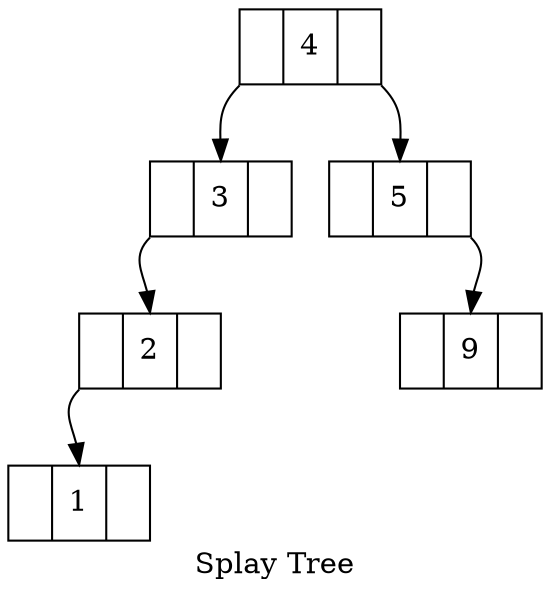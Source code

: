 digraph G{
label="Splay Tree";
node[shape=record];
4[label="<f0>|<f1>4|<f2>"];
3[label="<f0>|<f1>3|<f2>"];
4:f0:sw->3:f1;
5[label="<f0>|<f1>5|<f2>"];
4:f2:se->5:f1;
3[label="<f0>|<f1>3|<f2>"];
2[label="<f0>|<f1>2|<f2>"];
3:f0:sw->2:f1;
5[label="<f0>|<f1>5|<f2>"];
9[label="<f0>|<f1>9|<f2>"];
5:f2:se->9:f1;
2[label="<f0>|<f1>2|<f2>"];
1[label="<f0>|<f1>1|<f2>"];
2:f0:sw->1:f1;
9[label="<f0>|<f1>9|<f2>"];
1[label="<f0>|<f1>1|<f2>"];
}

